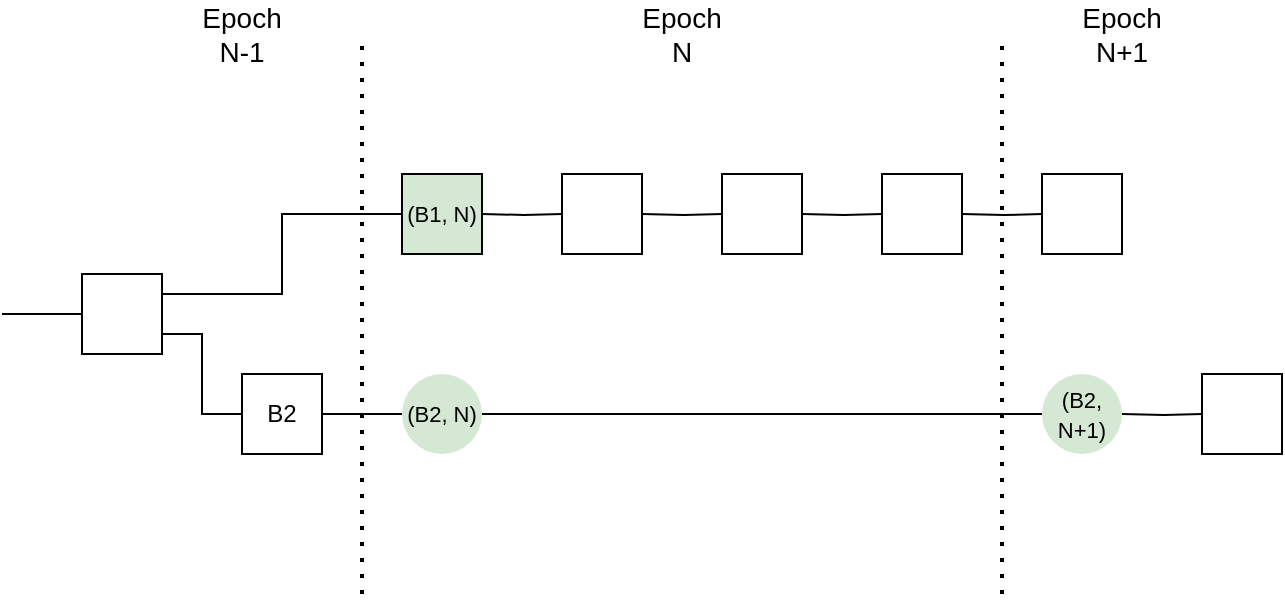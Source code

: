 <mxfile version="13.5.9" type="device"><diagram id="zODewcII5XvqMDFlCMXp" name="Page-1"><mxGraphModel dx="1350" dy="767" grid="1" gridSize="10" guides="1" tooltips="1" connect="1" arrows="1" fold="1" page="1" pageScale="1" pageWidth="850" pageHeight="1100" math="0" shadow="0"><root><mxCell id="0"/><mxCell id="1" parent="0"/><mxCell id="x-pOfQDN0YtDOpT2itw8-2" value="" style="endArrow=none;dashed=1;html=1;dashPattern=1 3;strokeWidth=2;" edge="1" parent="1"><mxGeometry width="50" height="50" relative="1" as="geometry"><mxPoint x="220" y="480" as="sourcePoint"/><mxPoint x="220" y="200" as="targetPoint"/></mxGeometry></mxCell><mxCell id="x-pOfQDN0YtDOpT2itw8-5" style="edgeStyle=orthogonalEdgeStyle;rounded=0;orthogonalLoop=1;jettySize=auto;html=1;exitX=1;exitY=0.5;exitDx=0;exitDy=0;entryX=0;entryY=0.5;entryDx=0;entryDy=0;endArrow=none;endFill=0;" edge="1" parent="1" target="x-pOfQDN0YtDOpT2itw8-6"><mxGeometry relative="1" as="geometry"><mxPoint x="280" y="290" as="sourcePoint"/></mxGeometry></mxCell><mxCell id="x-pOfQDN0YtDOpT2itw8-6" value="" style="rounded=0;whiteSpace=wrap;html=1;" vertex="1" parent="1"><mxGeometry x="320" y="270" width="40" height="40" as="geometry"/></mxCell><mxCell id="x-pOfQDN0YtDOpT2itw8-17" style="edgeStyle=orthogonalEdgeStyle;rounded=0;orthogonalLoop=1;jettySize=auto;html=1;exitX=1;exitY=0.5;exitDx=0;exitDy=0;entryX=0;entryY=0.5;entryDx=0;entryDy=0;endArrow=none;endFill=0;" edge="1" parent="1" target="x-pOfQDN0YtDOpT2itw8-18"><mxGeometry relative="1" as="geometry"><mxPoint x="440" y="290" as="sourcePoint"/></mxGeometry></mxCell><mxCell id="x-pOfQDN0YtDOpT2itw8-18" value="" style="rounded=0;whiteSpace=wrap;html=1;" vertex="1" parent="1"><mxGeometry x="480" y="270" width="40" height="40" as="geometry"/></mxCell><mxCell id="x-pOfQDN0YtDOpT2itw8-25" value="" style="endArrow=none;dashed=1;html=1;dashPattern=1 3;strokeWidth=2;" edge="1" parent="1"><mxGeometry width="50" height="50" relative="1" as="geometry"><mxPoint x="540" y="480" as="sourcePoint"/><mxPoint x="540" y="200" as="targetPoint"/></mxGeometry></mxCell><mxCell id="x-pOfQDN0YtDOpT2itw8-26" value="&lt;font style=&quot;font-size: 14px&quot;&gt;Epoch N-1&lt;br&gt;&lt;/font&gt;" style="text;html=1;strokeColor=none;fillColor=none;align=center;verticalAlign=middle;whiteSpace=wrap;rounded=0;" vertex="1" parent="1"><mxGeometry x="140" y="190" width="40" height="20" as="geometry"/></mxCell><mxCell id="x-pOfQDN0YtDOpT2itw8-27" value="&lt;font style=&quot;font-size: 14px&quot;&gt;Epoch N&lt;/font&gt;" style="text;html=1;strokeColor=none;fillColor=none;align=center;verticalAlign=middle;whiteSpace=wrap;rounded=0;" vertex="1" parent="1"><mxGeometry x="360" y="190" width="40" height="20" as="geometry"/></mxCell><mxCell id="x-pOfQDN0YtDOpT2itw8-28" value="&lt;font style=&quot;font-size: 14px&quot;&gt;Epoch N+1&lt;br&gt;&lt;/font&gt;" style="text;html=1;strokeColor=none;fillColor=none;align=center;verticalAlign=middle;whiteSpace=wrap;rounded=0;" vertex="1" parent="1"><mxGeometry x="580" y="190" width="40" height="20" as="geometry"/></mxCell><mxCell id="x-pOfQDN0YtDOpT2itw8-31" style="edgeStyle=orthogonalEdgeStyle;rounded=0;orthogonalLoop=1;jettySize=auto;html=1;exitX=1;exitY=0.5;exitDx=0;exitDy=0;entryX=0;entryY=0.5;entryDx=0;entryDy=0;endArrow=none;endFill=0;" edge="1" parent="1" target="x-pOfQDN0YtDOpT2itw8-32"><mxGeometry relative="1" as="geometry"><mxPoint x="520" y="290" as="sourcePoint"/></mxGeometry></mxCell><mxCell id="x-pOfQDN0YtDOpT2itw8-32" value="" style="rounded=0;whiteSpace=wrap;html=1;" vertex="1" parent="1"><mxGeometry x="560" y="270" width="40" height="40" as="geometry"/></mxCell><mxCell id="x-pOfQDN0YtDOpT2itw8-35" style="edgeStyle=orthogonalEdgeStyle;rounded=0;orthogonalLoop=1;jettySize=auto;html=1;exitX=0;exitY=0.5;exitDx=0;exitDy=0;endArrow=none;endFill=0;" edge="1" parent="1" source="x-pOfQDN0YtDOpT2itw8-36"><mxGeometry relative="1" as="geometry"><mxPoint x="40" y="340" as="targetPoint"/></mxGeometry></mxCell><mxCell id="x-pOfQDN0YtDOpT2itw8-40" style="edgeStyle=orthogonalEdgeStyle;rounded=0;orthogonalLoop=1;jettySize=auto;html=1;exitX=1;exitY=0.25;exitDx=0;exitDy=0;entryX=0;entryY=0.5;entryDx=0;entryDy=0;endArrow=none;endFill=0;" edge="1" parent="1" source="x-pOfQDN0YtDOpT2itw8-36" target="x-pOfQDN0YtDOpT2itw8-39"><mxGeometry relative="1" as="geometry"/></mxCell><mxCell id="x-pOfQDN0YtDOpT2itw8-36" value="" style="rounded=0;whiteSpace=wrap;html=1;" vertex="1" parent="1"><mxGeometry x="80" y="320" width="40" height="40" as="geometry"/></mxCell><mxCell id="x-pOfQDN0YtDOpT2itw8-37" style="edgeStyle=orthogonalEdgeStyle;rounded=0;orthogonalLoop=1;jettySize=auto;html=1;exitX=1;exitY=0.75;exitDx=0;exitDy=0;endArrow=none;endFill=0;entryX=0;entryY=0.5;entryDx=0;entryDy=0;" edge="1" parent="1" target="x-pOfQDN0YtDOpT2itw8-41" source="x-pOfQDN0YtDOpT2itw8-36"><mxGeometry relative="1" as="geometry"><mxPoint x="120" y="340" as="sourcePoint"/><mxPoint x="130" y="390" as="targetPoint"/></mxGeometry></mxCell><mxCell id="x-pOfQDN0YtDOpT2itw8-39" value="&lt;font style=&quot;font-size: 11px&quot;&gt;(B1, N)&lt;br&gt;&lt;/font&gt;" style="rounded=0;whiteSpace=wrap;html=1;fillColor=#d5e8d4;" vertex="1" parent="1"><mxGeometry x="240" y="270" width="40" height="40" as="geometry"/></mxCell><mxCell id="x-pOfQDN0YtDOpT2itw8-44" style="edgeStyle=orthogonalEdgeStyle;rounded=0;orthogonalLoop=1;jettySize=auto;html=1;exitX=1;exitY=0.5;exitDx=0;exitDy=0;endArrow=none;endFill=0;" edge="1" parent="1" source="x-pOfQDN0YtDOpT2itw8-41"><mxGeometry relative="1" as="geometry"><mxPoint x="240" y="390" as="targetPoint"/></mxGeometry></mxCell><mxCell id="x-pOfQDN0YtDOpT2itw8-41" value="B2" style="rounded=0;whiteSpace=wrap;html=1;" vertex="1" parent="1"><mxGeometry x="160" y="370" width="40" height="40" as="geometry"/></mxCell><mxCell id="x-pOfQDN0YtDOpT2itw8-47" style="edgeStyle=orthogonalEdgeStyle;rounded=0;orthogonalLoop=1;jettySize=auto;html=1;exitX=1;exitY=0.5;exitDx=0;exitDy=0;endArrow=none;endFill=0;" edge="1" parent="1" source="x-pOfQDN0YtDOpT2itw8-45" target="x-pOfQDN0YtDOpT2itw8-46"><mxGeometry relative="1" as="geometry"/></mxCell><mxCell id="x-pOfQDN0YtDOpT2itw8-45" value="&lt;font style=&quot;font-size: 11px&quot;&gt;(B2, N)&lt;br&gt;&lt;/font&gt;" style="ellipse;whiteSpace=wrap;html=1;strokeColor=none;fillColor=#D5E8D4;" vertex="1" parent="1"><mxGeometry x="240" y="370" width="40" height="40" as="geometry"/></mxCell><mxCell id="x-pOfQDN0YtDOpT2itw8-46" value="&lt;font style=&quot;font-size: 11px&quot;&gt;(B2, N+1)&lt;br&gt;&lt;/font&gt;" style="ellipse;whiteSpace=wrap;html=1;strokeColor=none;fillColor=#D5E8D4;" vertex="1" parent="1"><mxGeometry x="560" y="370" width="40" height="40" as="geometry"/></mxCell><mxCell id="x-pOfQDN0YtDOpT2itw8-50" style="edgeStyle=orthogonalEdgeStyle;rounded=0;orthogonalLoop=1;jettySize=auto;html=1;exitX=1;exitY=0.5;exitDx=0;exitDy=0;entryX=0;entryY=0.5;entryDx=0;entryDy=0;endArrow=none;endFill=0;" edge="1" parent="1" target="x-pOfQDN0YtDOpT2itw8-51"><mxGeometry relative="1" as="geometry"><mxPoint x="600" y="390" as="sourcePoint"/></mxGeometry></mxCell><mxCell id="x-pOfQDN0YtDOpT2itw8-51" value="" style="rounded=0;whiteSpace=wrap;html=1;" vertex="1" parent="1"><mxGeometry x="640" y="370" width="40" height="40" as="geometry"/></mxCell><mxCell id="x-pOfQDN0YtDOpT2itw8-52" style="edgeStyle=orthogonalEdgeStyle;rounded=0;orthogonalLoop=1;jettySize=auto;html=1;exitX=1;exitY=0.5;exitDx=0;exitDy=0;entryX=0;entryY=0.5;entryDx=0;entryDy=0;endArrow=none;endFill=0;" edge="1" parent="1" target="x-pOfQDN0YtDOpT2itw8-53"><mxGeometry relative="1" as="geometry"><mxPoint x="360" y="290" as="sourcePoint"/></mxGeometry></mxCell><mxCell id="x-pOfQDN0YtDOpT2itw8-53" value="" style="rounded=0;whiteSpace=wrap;html=1;" vertex="1" parent="1"><mxGeometry x="400" y="270" width="40" height="40" as="geometry"/></mxCell></root></mxGraphModel></diagram></mxfile>